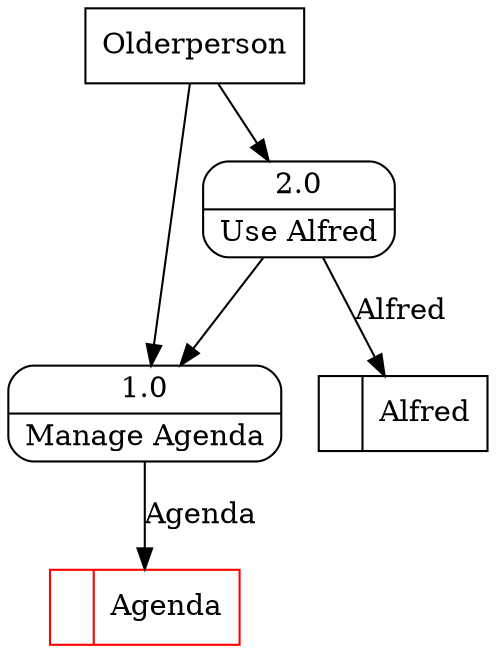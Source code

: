 digraph dfd2{ 
node[shape=record]
200 [label="<f0>  |<f1> Alfred " ];
201 [label="<f0>  |<f1> Agenda " color=red];
202 [label="Olderperson" shape=box];
203 [label="{<f0> 1.0|<f1> Manage Agenda }" shape=Mrecord];
204 [label="{<f0> 2.0|<f1> Use Alfred }" shape=Mrecord];
202 -> 203
202 -> 204
203 -> 201 [label="Agenda"]
204 -> 203
204 -> 200 [label="Alfred"]
}